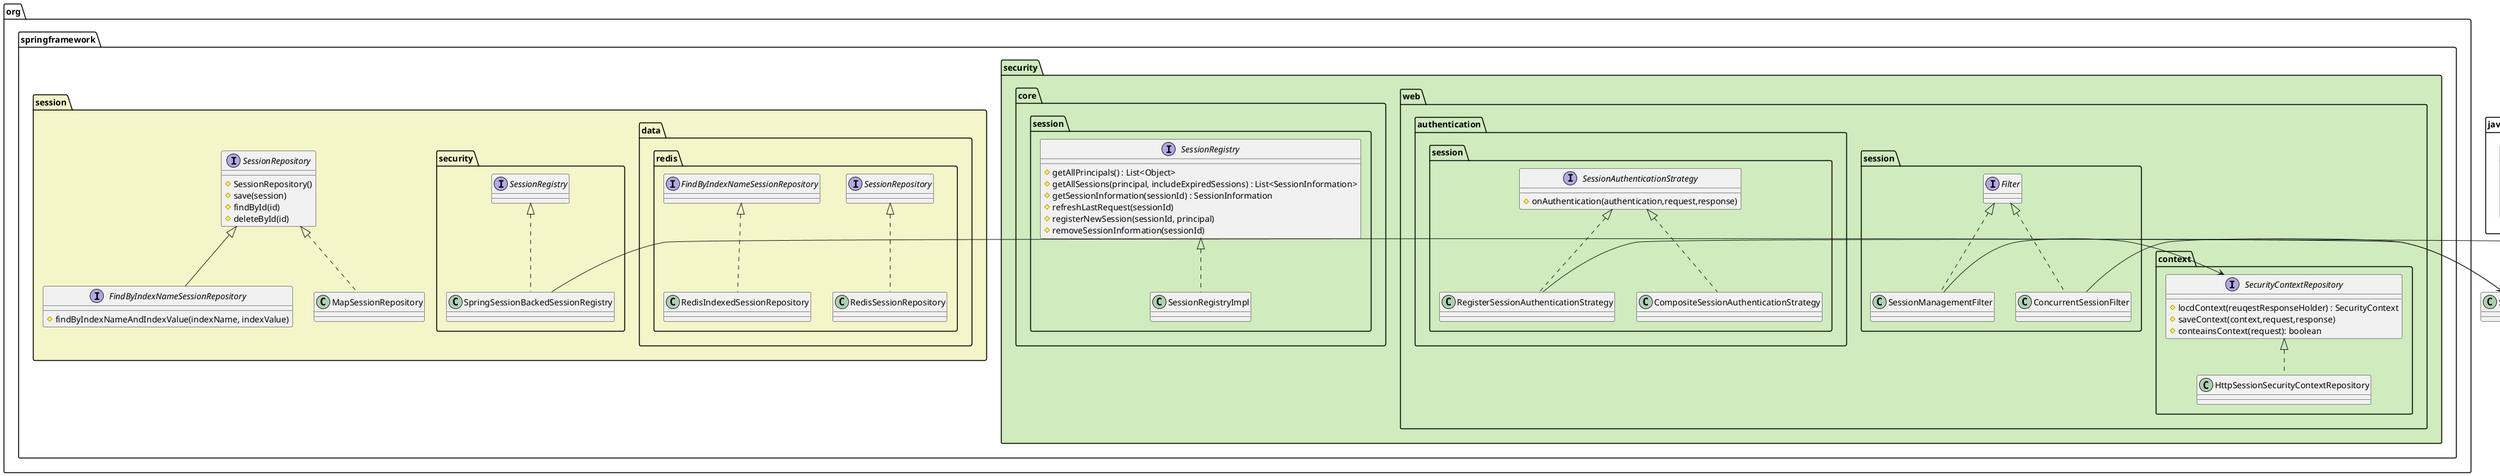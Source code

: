 @startuml

package javax.servlet{

    interface Filter{
        #doFilter(request,response, filterChain)
    }

}

package org.springframework.security #D0EBBE{

package org.springframework.security.web{

package org.springframework.security.web.context{

    interface SecurityContextRepository{

        #locdContext(reuqestResponseHolder) : SecurityContext
        #saveContext(context,request,response)
        #conteainsContext(request): boolean

    }

    class HttpSessionSecurityContextRepository implements SecurityContextRepository{

    }

}


package org.springframework.security.web.session {
    class ConcurrentSessionFilter implements Filter{

    }

    class SessionManagementFilter implements Filter{

    }
}

package org.springframework.security.web.authentication.session{
    interface SessionAuthenticationStrategy{
        #onAuthentication(authentication,request,response)
    }

    class CompositeSessionAuthenticationStrategy implements SessionAuthenticationStrategy{

    }

    class RegisterSessionAuthenticationStrategy implements SessionAuthenticationStrategy{

    }
}

}



package org.springframework.security.core.session{
    interface SessionRegistry{

        #getAllPrincipals() : List<Object>
        #getAllSessions(principal, includeExpiredSessions) : List<SessionInformation>
        #getSessionInformation(sessionId) : SessionInformation
        #refreshLastRequest(sessionId)
        #registerNewSession(sessionId, principal)
        #removeSessionInformation(sessionId)

    }

    class SessionRegistryImpl implements SessionRegistry {

    }
}

}


package org.springframework.session #F5F5CA{
    interface SessionRepository{

        #SessionRepository()
        #save(session)
        #findById(id)
        #deleteById(id)


    }

    interface FindByIndexNameSessionRepository extends SessionRepository{

        #findByIndexNameAndIndexValue(indexName, indexValue)

    }

    class MapSessionRepository implements SessionRepository{

    }



package org.springframework.session.data.redis{


    class RedisSessionRepository implements SessionRepository {

    }

    class RedisIndexedSessionRepository implements FindByIndexNameSessionRepository {

    }
}

package org.springframework.session.security{

        class SpringSessionBackedSessionRegistry implements SessionRegistry{

        }

    }




}

RegisterSessionAuthenticationStrategy -> SessionRegistry
SessionManagementFilter -> SecurityContextRepository
ConcurrentSessionFilter -> SessionRegistry
SpringSessionBackedSessionRegistry -> FindByIndexNameSessionRepository

@enduml